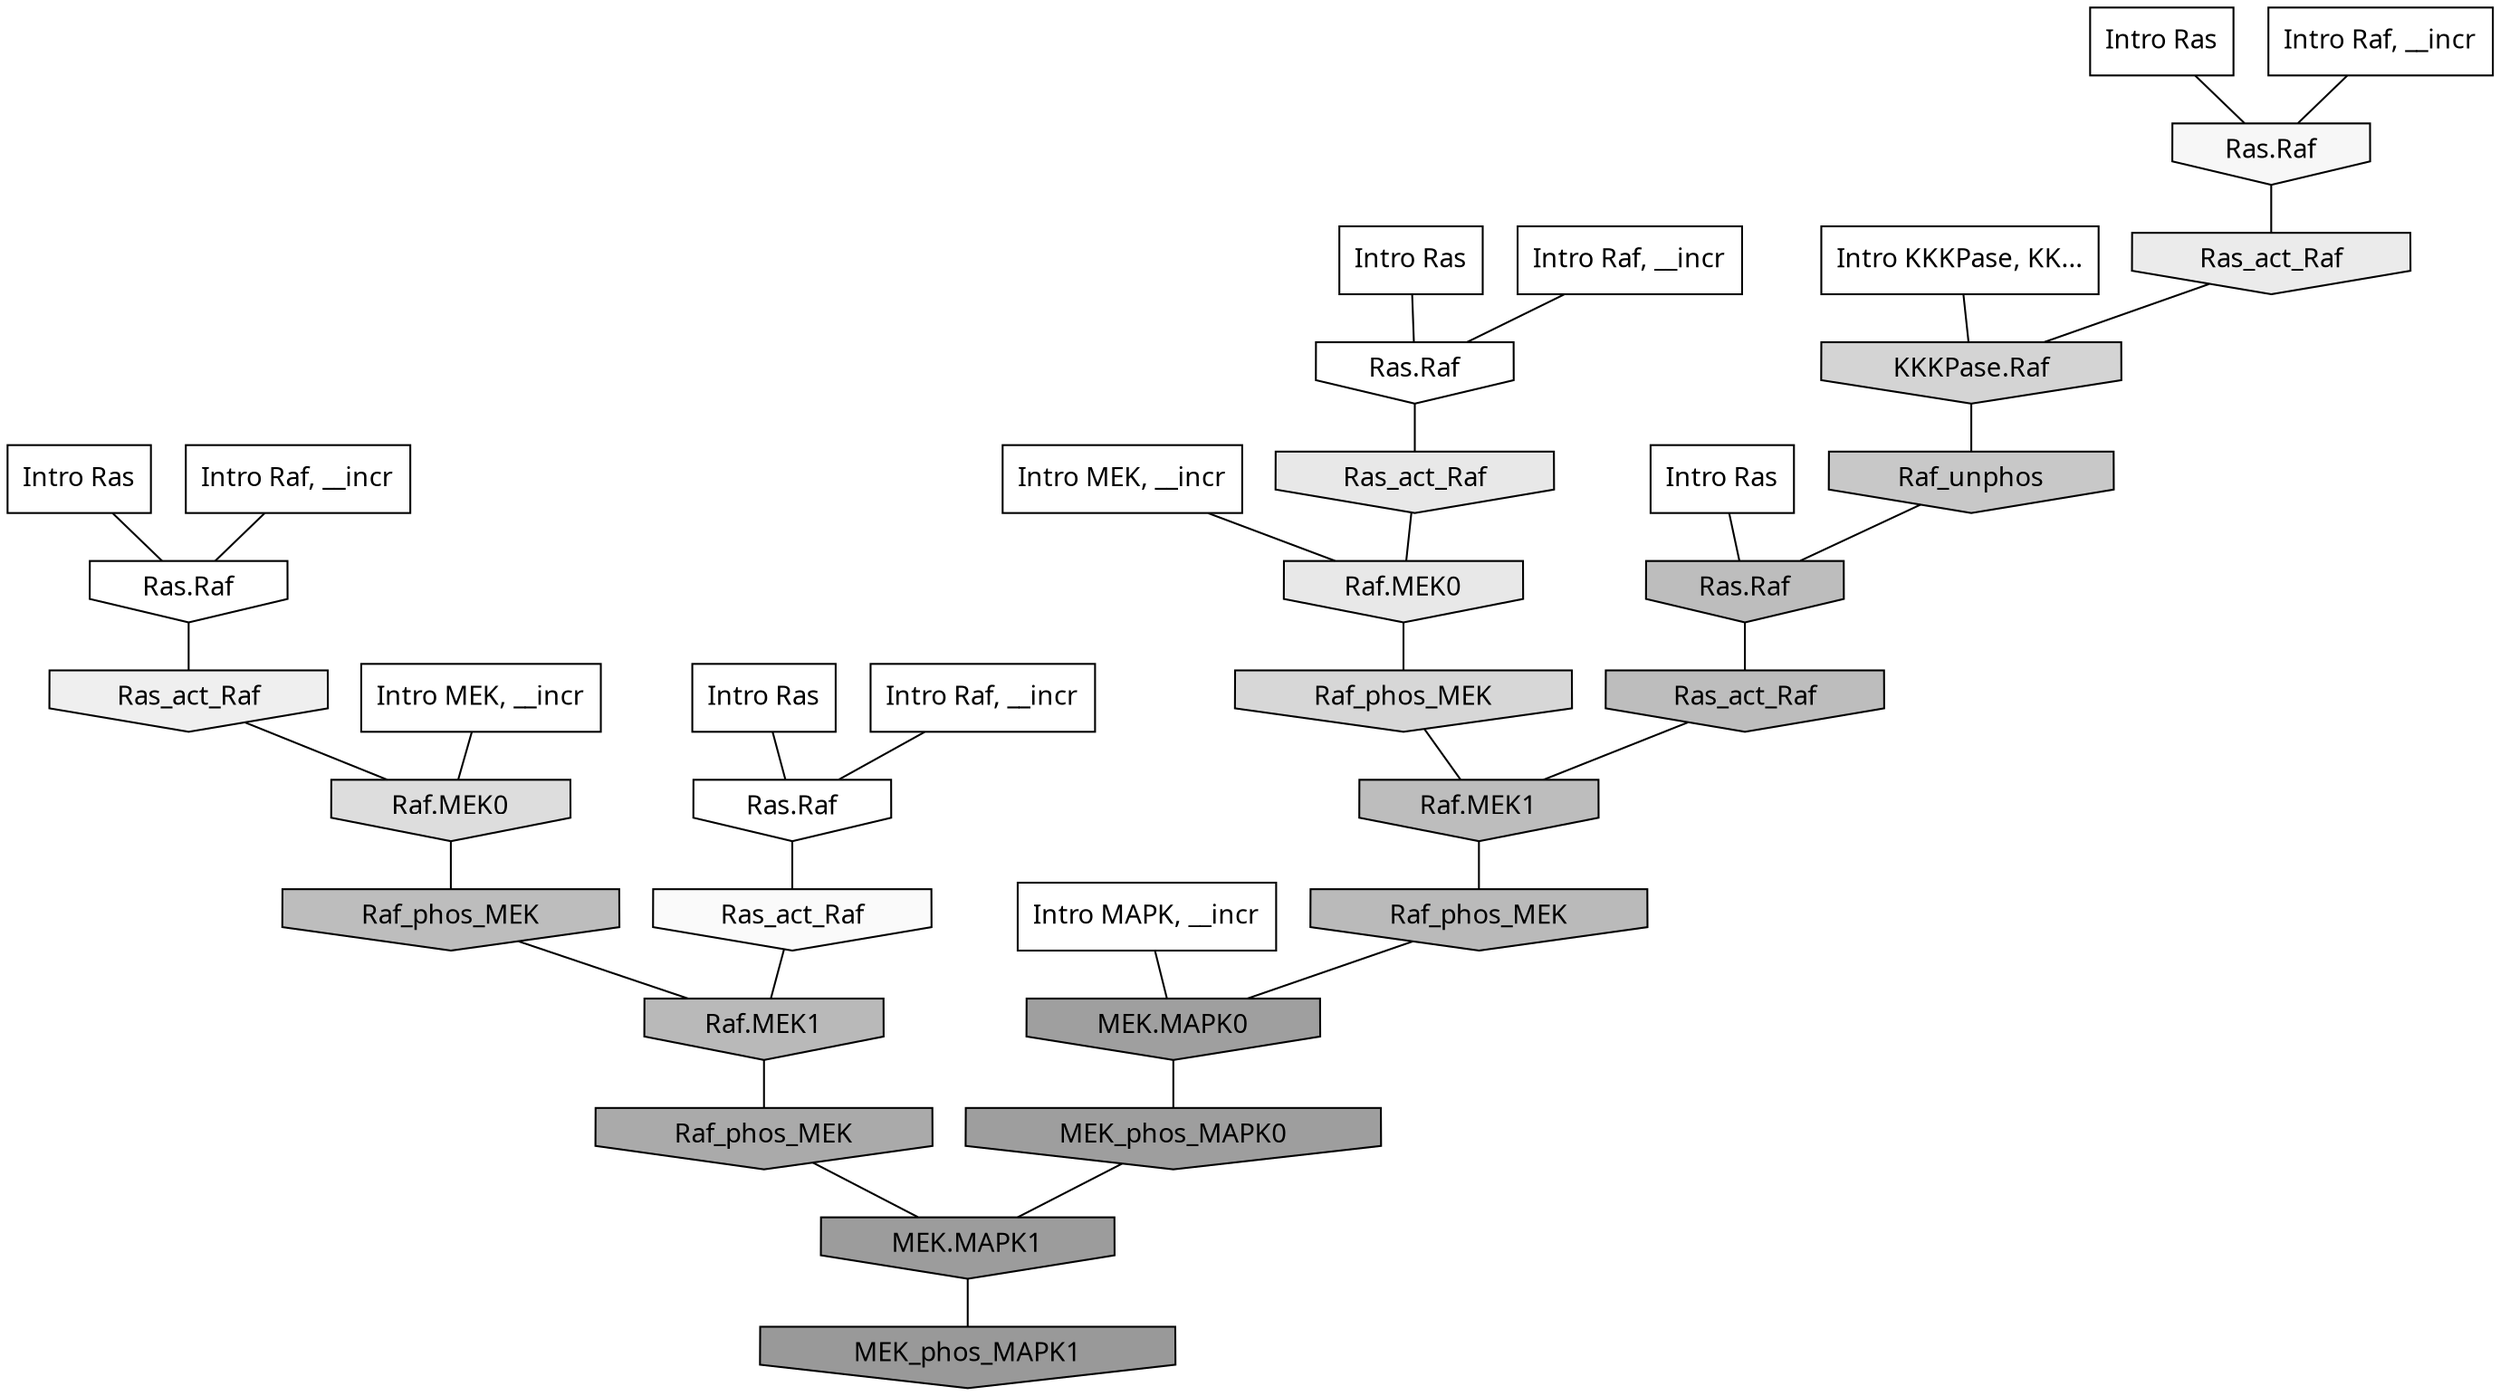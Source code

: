 digraph G{
  rankdir="TB";
  ranksep=0.30;
  node [fontname="CMU Serif"];
  edge [fontname="CMU Serif"];
  
  11 [label="Intro Ras", shape=rectangle, style=filled, fillcolor="0.000 0.000 1.000"]
  
  17 [label="Intro Ras", shape=rectangle, style=filled, fillcolor="0.000 0.000 1.000"]
  
  26 [label="Intro Ras", shape=rectangle, style=filled, fillcolor="0.000 0.000 1.000"]
  
  32 [label="Intro Ras", shape=rectangle, style=filled, fillcolor="0.000 0.000 1.000"]
  
  86 [label="Intro Ras", shape=rectangle, style=filled, fillcolor="0.000 0.000 1.000"]
  
  504 [label="Intro Raf, __incr", shape=rectangle, style=filled, fillcolor="0.000 0.000 1.000"]
  
  580 [label="Intro Raf, __incr", shape=rectangle, style=filled, fillcolor="0.000 0.000 1.000"]
  
  853 [label="Intro Raf, __incr", shape=rectangle, style=filled, fillcolor="0.000 0.000 1.000"]
  
  1086 [label="Intro Raf, __incr", shape=rectangle, style=filled, fillcolor="0.000 0.000 1.000"]
  
  1108 [label="Intro MEK, __incr", shape=rectangle, style=filled, fillcolor="0.000 0.000 1.000"]
  
  1827 [label="Intro MEK, __incr", shape=rectangle, style=filled, fillcolor="0.000 0.000 1.000"]
  
  2446 [label="Intro MAPK, __incr", shape=rectangle, style=filled, fillcolor="0.000 0.000 1.000"]
  
  3131 [label="Intro KKKPase, KK...", shape=rectangle, style=filled, fillcolor="0.000 0.000 1.000"]
  
  3244 [label="Ras.Raf", shape=invhouse, style=filled, fillcolor="0.000 0.000 1.000"]
  
  3248 [label="Ras.Raf", shape=invhouse, style=filled, fillcolor="0.000 0.000 1.000"]
  
  3298 [label="Ras.Raf", shape=invhouse, style=filled, fillcolor="0.000 0.000 1.000"]
  
  3432 [label="Ras_act_Raf", shape=invhouse, style=filled, fillcolor="0.000 0.000 0.979"]
  
  3521 [label="Ras.Raf", shape=invhouse, style=filled, fillcolor="0.000 0.000 0.968"]
  
  3880 [label="Ras_act_Raf", shape=invhouse, style=filled, fillcolor="0.000 0.000 0.936"]
  
  4140 [label="Ras_act_Raf", shape=invhouse, style=filled, fillcolor="0.000 0.000 0.920"]
  
  4313 [label="Ras_act_Raf", shape=invhouse, style=filled, fillcolor="0.000 0.000 0.907"]
  
  4315 [label="Raf.MEK0", shape=invhouse, style=filled, fillcolor="0.000 0.000 0.907"]
  
  5042 [label="Raf.MEK0", shape=invhouse, style=filled, fillcolor="0.000 0.000 0.864"]
  
  5444 [label="Raf_phos_MEK", shape=invhouse, style=filled, fillcolor="0.000 0.000 0.842"]
  
  5629 [label="KKKPase.Raf", shape=invhouse, style=filled, fillcolor="0.000 0.000 0.831"]
  
  6684 [label="Raf_unphos", shape=invhouse, style=filled, fillcolor="0.000 0.000 0.785"]
  
  8051 [label="Ras.Raf", shape=invhouse, style=filled, fillcolor="0.000 0.000 0.742"]
  
  8068 [label="Raf_phos_MEK", shape=invhouse, style=filled, fillcolor="0.000 0.000 0.741"]
  
  8083 [label="Ras_act_Raf", shape=invhouse, style=filled, fillcolor="0.000 0.000 0.741"]
  
  8088 [label="Raf.MEK1", shape=invhouse, style=filled, fillcolor="0.000 0.000 0.741"]
  
  8565 [label="Raf_phos_MEK", shape=invhouse, style=filled, fillcolor="0.000 0.000 0.727"]
  
  8692 [label="Raf.MEK1", shape=invhouse, style=filled, fillcolor="0.000 0.000 0.724"]
  
  11327 [label="Raf_phos_MEK", shape=invhouse, style=filled, fillcolor="0.000 0.000 0.667"]
  
  14352 [label="MEK.MAPK0", shape=invhouse, style=filled, fillcolor="0.000 0.000 0.622"]
  
  14405 [label="MEK_phos_MAPK0", shape=invhouse, style=filled, fillcolor="0.000 0.000 0.621"]
  
  14988 [label="MEK.MAPK1", shape=invhouse, style=filled, fillcolor="0.000 0.000 0.613"]
  
  15779 [label="MEK_phos_MAPK1", shape=invhouse, style=filled, fillcolor="0.000 0.000 0.600"]
  
  
  14988 -> 15779 [dir=none, color="0.000 0.000 0.000"] 
  14405 -> 14988 [dir=none, color="0.000 0.000 0.000"] 
  14352 -> 14405 [dir=none, color="0.000 0.000 0.000"] 
  11327 -> 14988 [dir=none, color="0.000 0.000 0.000"] 
  8692 -> 11327 [dir=none, color="0.000 0.000 0.000"] 
  8565 -> 14352 [dir=none, color="0.000 0.000 0.000"] 
  8088 -> 8565 [dir=none, color="0.000 0.000 0.000"] 
  8083 -> 8088 [dir=none, color="0.000 0.000 0.000"] 
  8068 -> 8692 [dir=none, color="0.000 0.000 0.000"] 
  8051 -> 8083 [dir=none, color="0.000 0.000 0.000"] 
  6684 -> 8051 [dir=none, color="0.000 0.000 0.000"] 
  5629 -> 6684 [dir=none, color="0.000 0.000 0.000"] 
  5444 -> 8088 [dir=none, color="0.000 0.000 0.000"] 
  5042 -> 8068 [dir=none, color="0.000 0.000 0.000"] 
  4315 -> 5444 [dir=none, color="0.000 0.000 0.000"] 
  4313 -> 4315 [dir=none, color="0.000 0.000 0.000"] 
  4140 -> 5629 [dir=none, color="0.000 0.000 0.000"] 
  3880 -> 5042 [dir=none, color="0.000 0.000 0.000"] 
  3521 -> 4140 [dir=none, color="0.000 0.000 0.000"] 
  3432 -> 8692 [dir=none, color="0.000 0.000 0.000"] 
  3298 -> 3880 [dir=none, color="0.000 0.000 0.000"] 
  3248 -> 3432 [dir=none, color="0.000 0.000 0.000"] 
  3244 -> 4313 [dir=none, color="0.000 0.000 0.000"] 
  3131 -> 5629 [dir=none, color="0.000 0.000 0.000"] 
  2446 -> 14352 [dir=none, color="0.000 0.000 0.000"] 
  1827 -> 4315 [dir=none, color="0.000 0.000 0.000"] 
  1108 -> 5042 [dir=none, color="0.000 0.000 0.000"] 
  1086 -> 3244 [dir=none, color="0.000 0.000 0.000"] 
  853 -> 3521 [dir=none, color="0.000 0.000 0.000"] 
  580 -> 3248 [dir=none, color="0.000 0.000 0.000"] 
  504 -> 3298 [dir=none, color="0.000 0.000 0.000"] 
  86 -> 3244 [dir=none, color="0.000 0.000 0.000"] 
  32 -> 3521 [dir=none, color="0.000 0.000 0.000"] 
  26 -> 3248 [dir=none, color="0.000 0.000 0.000"] 
  17 -> 8051 [dir=none, color="0.000 0.000 0.000"] 
  11 -> 3298 [dir=none, color="0.000 0.000 0.000"] 
  
  }
